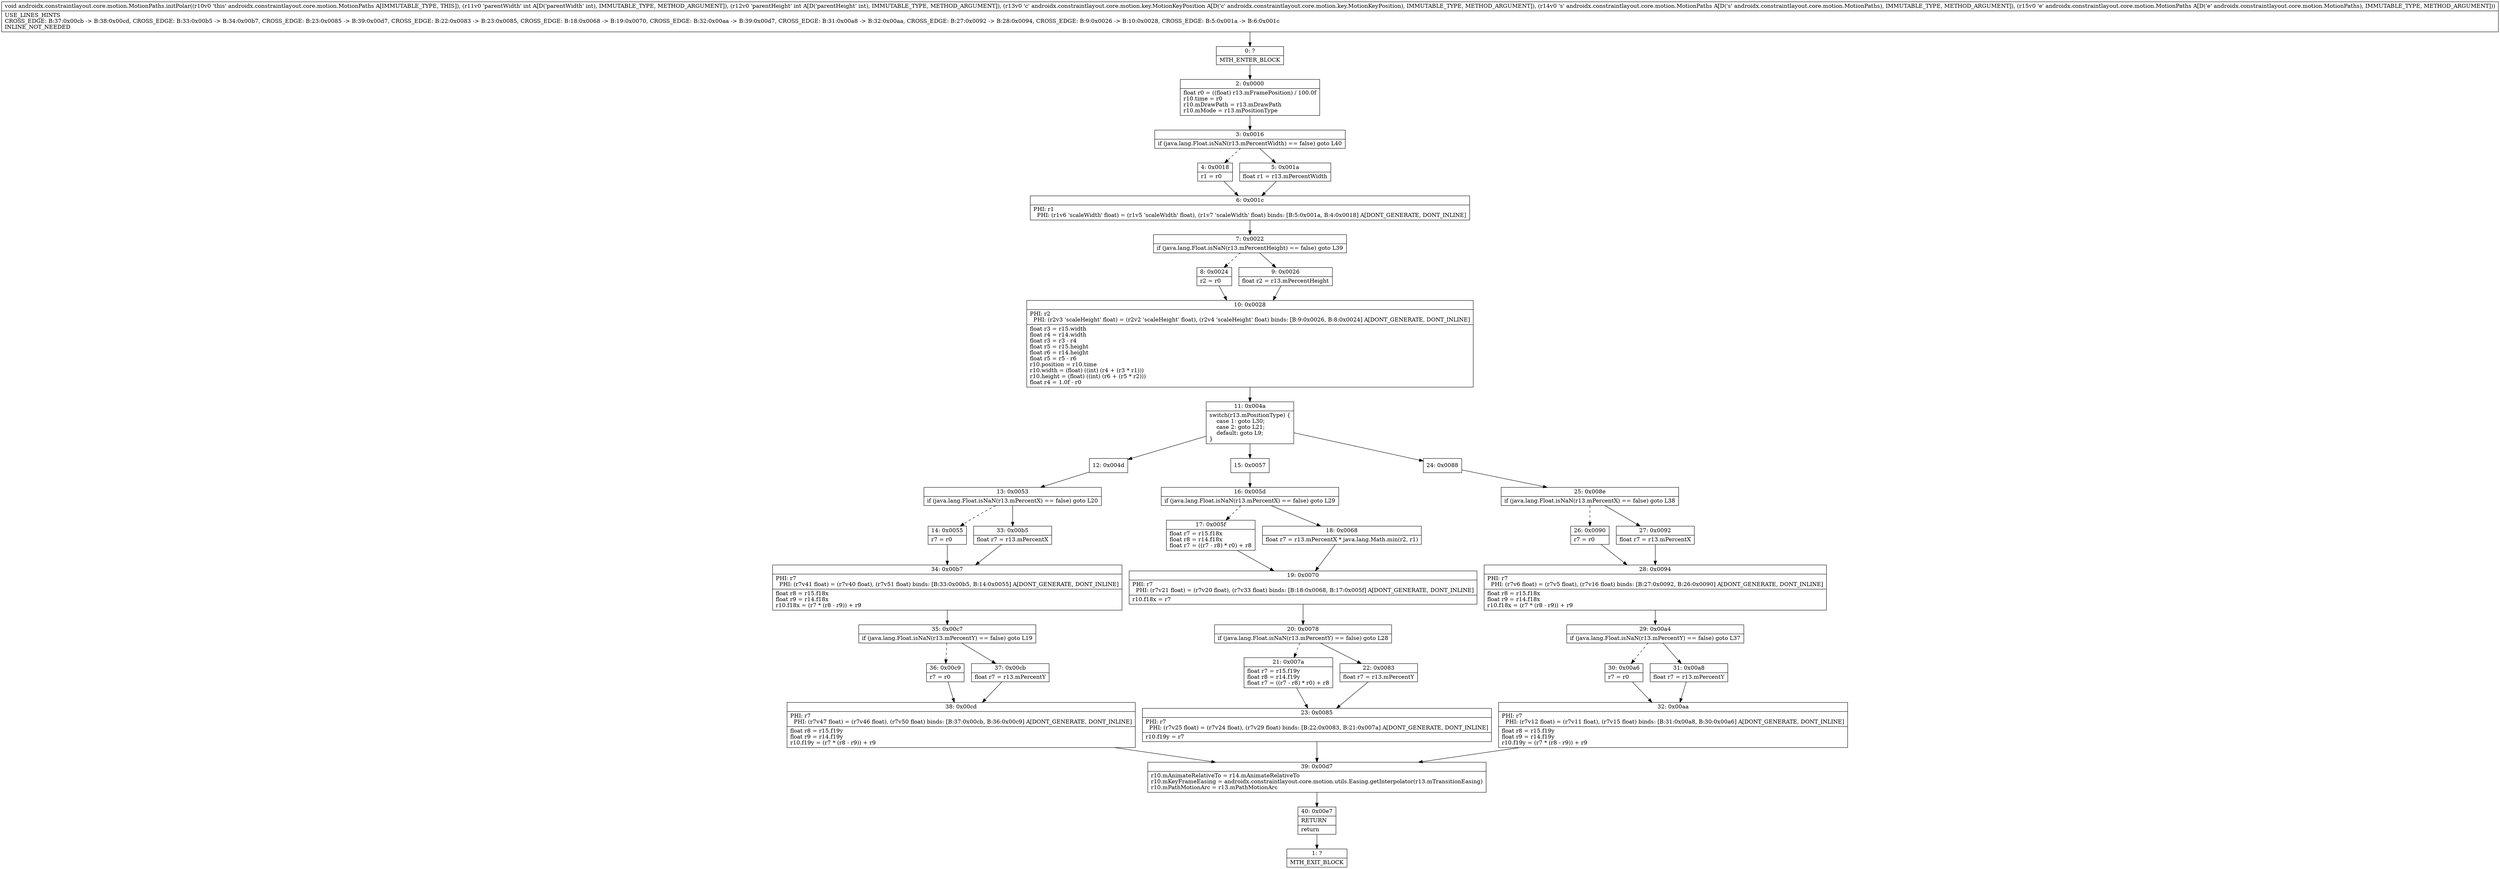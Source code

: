 digraph "CFG forandroidx.constraintlayout.core.motion.MotionPaths.initPolar(IILandroidx\/constraintlayout\/core\/motion\/key\/MotionKeyPosition;Landroidx\/constraintlayout\/core\/motion\/MotionPaths;Landroidx\/constraintlayout\/core\/motion\/MotionPaths;)V" {
Node_0 [shape=record,label="{0\:\ ?|MTH_ENTER_BLOCK\l}"];
Node_2 [shape=record,label="{2\:\ 0x0000|float r0 = ((float) r13.mFramePosition) \/ 100.0f\lr10.time = r0\lr10.mDrawPath = r13.mDrawPath\lr10.mMode = r13.mPositionType\l}"];
Node_3 [shape=record,label="{3\:\ 0x0016|if (java.lang.Float.isNaN(r13.mPercentWidth) == false) goto L40\l}"];
Node_4 [shape=record,label="{4\:\ 0x0018|r1 = r0\l}"];
Node_6 [shape=record,label="{6\:\ 0x001c|PHI: r1 \l  PHI: (r1v6 'scaleWidth' float) = (r1v5 'scaleWidth' float), (r1v7 'scaleWidth' float) binds: [B:5:0x001a, B:4:0x0018] A[DONT_GENERATE, DONT_INLINE]\l}"];
Node_7 [shape=record,label="{7\:\ 0x0022|if (java.lang.Float.isNaN(r13.mPercentHeight) == false) goto L39\l}"];
Node_8 [shape=record,label="{8\:\ 0x0024|r2 = r0\l}"];
Node_10 [shape=record,label="{10\:\ 0x0028|PHI: r2 \l  PHI: (r2v3 'scaleHeight' float) = (r2v2 'scaleHeight' float), (r2v4 'scaleHeight' float) binds: [B:9:0x0026, B:8:0x0024] A[DONT_GENERATE, DONT_INLINE]\l|float r3 = r15.width\lfloat r4 = r14.width\lfloat r3 = r3 \- r4\lfloat r5 = r15.height\lfloat r6 = r14.height\lfloat r5 = r5 \- r6\lr10.position = r10.time\lr10.width = (float) ((int) (r4 + (r3 * r1)))\lr10.height = (float) ((int) (r6 + (r5 * r2)))\lfloat r4 = 1.0f \- r0\l}"];
Node_11 [shape=record,label="{11\:\ 0x004a|switch(r13.mPositionType) \{\l    case 1: goto L30;\l    case 2: goto L21;\l    default: goto L9;\l\}\l}"];
Node_12 [shape=record,label="{12\:\ 0x004d}"];
Node_13 [shape=record,label="{13\:\ 0x0053|if (java.lang.Float.isNaN(r13.mPercentX) == false) goto L20\l}"];
Node_14 [shape=record,label="{14\:\ 0x0055|r7 = r0\l}"];
Node_34 [shape=record,label="{34\:\ 0x00b7|PHI: r7 \l  PHI: (r7v41 float) = (r7v40 float), (r7v51 float) binds: [B:33:0x00b5, B:14:0x0055] A[DONT_GENERATE, DONT_INLINE]\l|float r8 = r15.f18x\lfloat r9 = r14.f18x\lr10.f18x = (r7 * (r8 \- r9)) + r9\l}"];
Node_35 [shape=record,label="{35\:\ 0x00c7|if (java.lang.Float.isNaN(r13.mPercentY) == false) goto L19\l}"];
Node_36 [shape=record,label="{36\:\ 0x00c9|r7 = r0\l}"];
Node_38 [shape=record,label="{38\:\ 0x00cd|PHI: r7 \l  PHI: (r7v47 float) = (r7v46 float), (r7v50 float) binds: [B:37:0x00cb, B:36:0x00c9] A[DONT_GENERATE, DONT_INLINE]\l|float r8 = r15.f19y\lfloat r9 = r14.f19y\lr10.f19y = (r7 * (r8 \- r9)) + r9\l}"];
Node_39 [shape=record,label="{39\:\ 0x00d7|r10.mAnimateRelativeTo = r14.mAnimateRelativeTo\lr10.mKeyFrameEasing = androidx.constraintlayout.core.motion.utils.Easing.getInterpolator(r13.mTransitionEasing)\lr10.mPathMotionArc = r13.mPathMotionArc\l}"];
Node_40 [shape=record,label="{40\:\ 0x00e7|RETURN\l|return\l}"];
Node_1 [shape=record,label="{1\:\ ?|MTH_EXIT_BLOCK\l}"];
Node_37 [shape=record,label="{37\:\ 0x00cb|float r7 = r13.mPercentY\l}"];
Node_33 [shape=record,label="{33\:\ 0x00b5|float r7 = r13.mPercentX\l}"];
Node_15 [shape=record,label="{15\:\ 0x0057}"];
Node_16 [shape=record,label="{16\:\ 0x005d|if (java.lang.Float.isNaN(r13.mPercentX) == false) goto L29\l}"];
Node_17 [shape=record,label="{17\:\ 0x005f|float r7 = r15.f18x\lfloat r8 = r14.f18x\lfloat r7 = ((r7 \- r8) * r0) + r8\l}"];
Node_19 [shape=record,label="{19\:\ 0x0070|PHI: r7 \l  PHI: (r7v21 float) = (r7v20 float), (r7v33 float) binds: [B:18:0x0068, B:17:0x005f] A[DONT_GENERATE, DONT_INLINE]\l|r10.f18x = r7\l}"];
Node_20 [shape=record,label="{20\:\ 0x0078|if (java.lang.Float.isNaN(r13.mPercentY) == false) goto L28\l}"];
Node_21 [shape=record,label="{21\:\ 0x007a|float r7 = r15.f19y\lfloat r8 = r14.f19y\lfloat r7 = ((r7 \- r8) * r0) + r8\l}"];
Node_23 [shape=record,label="{23\:\ 0x0085|PHI: r7 \l  PHI: (r7v25 float) = (r7v24 float), (r7v29 float) binds: [B:22:0x0083, B:21:0x007a] A[DONT_GENERATE, DONT_INLINE]\l|r10.f19y = r7\l}"];
Node_22 [shape=record,label="{22\:\ 0x0083|float r7 = r13.mPercentY\l}"];
Node_18 [shape=record,label="{18\:\ 0x0068|float r7 = r13.mPercentX * java.lang.Math.min(r2, r1)\l}"];
Node_24 [shape=record,label="{24\:\ 0x0088}"];
Node_25 [shape=record,label="{25\:\ 0x008e|if (java.lang.Float.isNaN(r13.mPercentX) == false) goto L38\l}"];
Node_26 [shape=record,label="{26\:\ 0x0090|r7 = r0\l}"];
Node_28 [shape=record,label="{28\:\ 0x0094|PHI: r7 \l  PHI: (r7v6 float) = (r7v5 float), (r7v16 float) binds: [B:27:0x0092, B:26:0x0090] A[DONT_GENERATE, DONT_INLINE]\l|float r8 = r15.f18x\lfloat r9 = r14.f18x\lr10.f18x = (r7 * (r8 \- r9)) + r9\l}"];
Node_29 [shape=record,label="{29\:\ 0x00a4|if (java.lang.Float.isNaN(r13.mPercentY) == false) goto L37\l}"];
Node_30 [shape=record,label="{30\:\ 0x00a6|r7 = r0\l}"];
Node_32 [shape=record,label="{32\:\ 0x00aa|PHI: r7 \l  PHI: (r7v12 float) = (r7v11 float), (r7v15 float) binds: [B:31:0x00a8, B:30:0x00a6] A[DONT_GENERATE, DONT_INLINE]\l|float r8 = r15.f19y\lfloat r9 = r14.f19y\lr10.f19y = (r7 * (r8 \- r9)) + r9\l}"];
Node_31 [shape=record,label="{31\:\ 0x00a8|float r7 = r13.mPercentY\l}"];
Node_27 [shape=record,label="{27\:\ 0x0092|float r7 = r13.mPercentX\l}"];
Node_9 [shape=record,label="{9\:\ 0x0026|float r2 = r13.mPercentHeight\l}"];
Node_5 [shape=record,label="{5\:\ 0x001a|float r1 = r13.mPercentWidth\l}"];
MethodNode[shape=record,label="{void androidx.constraintlayout.core.motion.MotionPaths.initPolar((r10v0 'this' androidx.constraintlayout.core.motion.MotionPaths A[IMMUTABLE_TYPE, THIS]), (r11v0 'parentWidth' int A[D('parentWidth' int), IMMUTABLE_TYPE, METHOD_ARGUMENT]), (r12v0 'parentHeight' int A[D('parentHeight' int), IMMUTABLE_TYPE, METHOD_ARGUMENT]), (r13v0 'c' androidx.constraintlayout.core.motion.key.MotionKeyPosition A[D('c' androidx.constraintlayout.core.motion.key.MotionKeyPosition), IMMUTABLE_TYPE, METHOD_ARGUMENT]), (r14v0 's' androidx.constraintlayout.core.motion.MotionPaths A[D('s' androidx.constraintlayout.core.motion.MotionPaths), IMMUTABLE_TYPE, METHOD_ARGUMENT]), (r15v0 'e' androidx.constraintlayout.core.motion.MotionPaths A[D('e' androidx.constraintlayout.core.motion.MotionPaths), IMMUTABLE_TYPE, METHOD_ARGUMENT]))  | USE_LINES_HINTS\lCROSS_EDGE: B:37:0x00cb \-\> B:38:0x00cd, CROSS_EDGE: B:33:0x00b5 \-\> B:34:0x00b7, CROSS_EDGE: B:23:0x0085 \-\> B:39:0x00d7, CROSS_EDGE: B:22:0x0083 \-\> B:23:0x0085, CROSS_EDGE: B:18:0x0068 \-\> B:19:0x0070, CROSS_EDGE: B:32:0x00aa \-\> B:39:0x00d7, CROSS_EDGE: B:31:0x00a8 \-\> B:32:0x00aa, CROSS_EDGE: B:27:0x0092 \-\> B:28:0x0094, CROSS_EDGE: B:9:0x0026 \-\> B:10:0x0028, CROSS_EDGE: B:5:0x001a \-\> B:6:0x001c\lINLINE_NOT_NEEDED\l}"];
MethodNode -> Node_0;Node_0 -> Node_2;
Node_2 -> Node_3;
Node_3 -> Node_4[style=dashed];
Node_3 -> Node_5;
Node_4 -> Node_6;
Node_6 -> Node_7;
Node_7 -> Node_8[style=dashed];
Node_7 -> Node_9;
Node_8 -> Node_10;
Node_10 -> Node_11;
Node_11 -> Node_12;
Node_11 -> Node_15;
Node_11 -> Node_24;
Node_12 -> Node_13;
Node_13 -> Node_14[style=dashed];
Node_13 -> Node_33;
Node_14 -> Node_34;
Node_34 -> Node_35;
Node_35 -> Node_36[style=dashed];
Node_35 -> Node_37;
Node_36 -> Node_38;
Node_38 -> Node_39;
Node_39 -> Node_40;
Node_40 -> Node_1;
Node_37 -> Node_38;
Node_33 -> Node_34;
Node_15 -> Node_16;
Node_16 -> Node_17[style=dashed];
Node_16 -> Node_18;
Node_17 -> Node_19;
Node_19 -> Node_20;
Node_20 -> Node_21[style=dashed];
Node_20 -> Node_22;
Node_21 -> Node_23;
Node_23 -> Node_39;
Node_22 -> Node_23;
Node_18 -> Node_19;
Node_24 -> Node_25;
Node_25 -> Node_26[style=dashed];
Node_25 -> Node_27;
Node_26 -> Node_28;
Node_28 -> Node_29;
Node_29 -> Node_30[style=dashed];
Node_29 -> Node_31;
Node_30 -> Node_32;
Node_32 -> Node_39;
Node_31 -> Node_32;
Node_27 -> Node_28;
Node_9 -> Node_10;
Node_5 -> Node_6;
}


